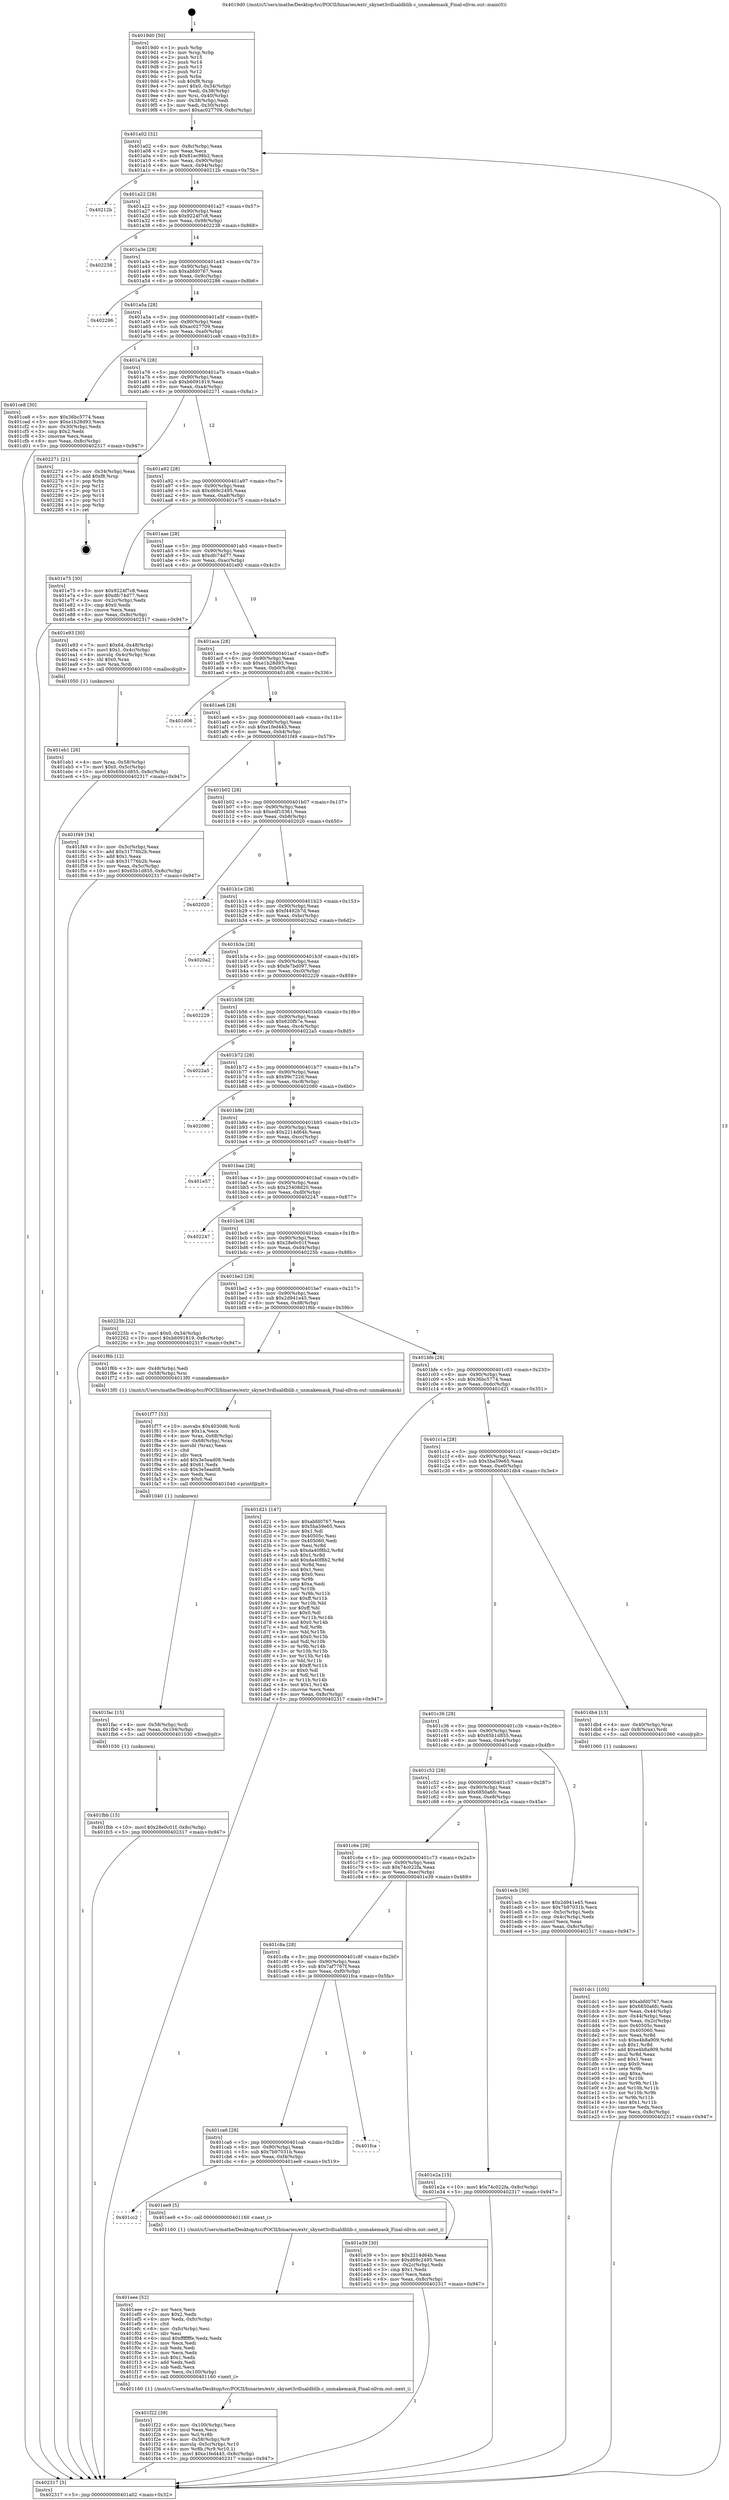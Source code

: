 digraph "0x4019d0" {
  label = "0x4019d0 (/mnt/c/Users/mathe/Desktop/tcc/POCII/binaries/extr_skynet3rdlualdblib.c_unmakemask_Final-ollvm.out::main(0))"
  labelloc = "t"
  node[shape=record]

  Entry [label="",width=0.3,height=0.3,shape=circle,fillcolor=black,style=filled]
  "0x401a02" [label="{
     0x401a02 [32]\l
     | [instrs]\l
     &nbsp;&nbsp;0x401a02 \<+6\>: mov -0x8c(%rbp),%eax\l
     &nbsp;&nbsp;0x401a08 \<+2\>: mov %eax,%ecx\l
     &nbsp;&nbsp;0x401a0a \<+6\>: sub $0x81ec98b2,%ecx\l
     &nbsp;&nbsp;0x401a10 \<+6\>: mov %eax,-0x90(%rbp)\l
     &nbsp;&nbsp;0x401a16 \<+6\>: mov %ecx,-0x94(%rbp)\l
     &nbsp;&nbsp;0x401a1c \<+6\>: je 000000000040212b \<main+0x75b\>\l
  }"]
  "0x40212b" [label="{
     0x40212b\l
  }", style=dashed]
  "0x401a22" [label="{
     0x401a22 [28]\l
     | [instrs]\l
     &nbsp;&nbsp;0x401a22 \<+5\>: jmp 0000000000401a27 \<main+0x57\>\l
     &nbsp;&nbsp;0x401a27 \<+6\>: mov -0x90(%rbp),%eax\l
     &nbsp;&nbsp;0x401a2d \<+5\>: sub $0x9224f7c8,%eax\l
     &nbsp;&nbsp;0x401a32 \<+6\>: mov %eax,-0x98(%rbp)\l
     &nbsp;&nbsp;0x401a38 \<+6\>: je 0000000000402238 \<main+0x868\>\l
  }"]
  Exit [label="",width=0.3,height=0.3,shape=circle,fillcolor=black,style=filled,peripheries=2]
  "0x402238" [label="{
     0x402238\l
  }", style=dashed]
  "0x401a3e" [label="{
     0x401a3e [28]\l
     | [instrs]\l
     &nbsp;&nbsp;0x401a3e \<+5\>: jmp 0000000000401a43 \<main+0x73\>\l
     &nbsp;&nbsp;0x401a43 \<+6\>: mov -0x90(%rbp),%eax\l
     &nbsp;&nbsp;0x401a49 \<+5\>: sub $0xabfd0767,%eax\l
     &nbsp;&nbsp;0x401a4e \<+6\>: mov %eax,-0x9c(%rbp)\l
     &nbsp;&nbsp;0x401a54 \<+6\>: je 0000000000402286 \<main+0x8b6\>\l
  }"]
  "0x401fbb" [label="{
     0x401fbb [15]\l
     | [instrs]\l
     &nbsp;&nbsp;0x401fbb \<+10\>: movl $0x28e0c01f,-0x8c(%rbp)\l
     &nbsp;&nbsp;0x401fc5 \<+5\>: jmp 0000000000402317 \<main+0x947\>\l
  }"]
  "0x402286" [label="{
     0x402286\l
  }", style=dashed]
  "0x401a5a" [label="{
     0x401a5a [28]\l
     | [instrs]\l
     &nbsp;&nbsp;0x401a5a \<+5\>: jmp 0000000000401a5f \<main+0x8f\>\l
     &nbsp;&nbsp;0x401a5f \<+6\>: mov -0x90(%rbp),%eax\l
     &nbsp;&nbsp;0x401a65 \<+5\>: sub $0xac027709,%eax\l
     &nbsp;&nbsp;0x401a6a \<+6\>: mov %eax,-0xa0(%rbp)\l
     &nbsp;&nbsp;0x401a70 \<+6\>: je 0000000000401ce8 \<main+0x318\>\l
  }"]
  "0x401fac" [label="{
     0x401fac [15]\l
     | [instrs]\l
     &nbsp;&nbsp;0x401fac \<+4\>: mov -0x58(%rbp),%rdi\l
     &nbsp;&nbsp;0x401fb0 \<+6\>: mov %eax,-0x104(%rbp)\l
     &nbsp;&nbsp;0x401fb6 \<+5\>: call 0000000000401030 \<free@plt\>\l
     | [calls]\l
     &nbsp;&nbsp;0x401030 \{1\} (unknown)\l
  }"]
  "0x401ce8" [label="{
     0x401ce8 [30]\l
     | [instrs]\l
     &nbsp;&nbsp;0x401ce8 \<+5\>: mov $0x36bc5774,%eax\l
     &nbsp;&nbsp;0x401ced \<+5\>: mov $0xe1b28d93,%ecx\l
     &nbsp;&nbsp;0x401cf2 \<+3\>: mov -0x30(%rbp),%edx\l
     &nbsp;&nbsp;0x401cf5 \<+3\>: cmp $0x2,%edx\l
     &nbsp;&nbsp;0x401cf8 \<+3\>: cmovne %ecx,%eax\l
     &nbsp;&nbsp;0x401cfb \<+6\>: mov %eax,-0x8c(%rbp)\l
     &nbsp;&nbsp;0x401d01 \<+5\>: jmp 0000000000402317 \<main+0x947\>\l
  }"]
  "0x401a76" [label="{
     0x401a76 [28]\l
     | [instrs]\l
     &nbsp;&nbsp;0x401a76 \<+5\>: jmp 0000000000401a7b \<main+0xab\>\l
     &nbsp;&nbsp;0x401a7b \<+6\>: mov -0x90(%rbp),%eax\l
     &nbsp;&nbsp;0x401a81 \<+5\>: sub $0xb6091819,%eax\l
     &nbsp;&nbsp;0x401a86 \<+6\>: mov %eax,-0xa4(%rbp)\l
     &nbsp;&nbsp;0x401a8c \<+6\>: je 0000000000402271 \<main+0x8a1\>\l
  }"]
  "0x402317" [label="{
     0x402317 [5]\l
     | [instrs]\l
     &nbsp;&nbsp;0x402317 \<+5\>: jmp 0000000000401a02 \<main+0x32\>\l
  }"]
  "0x4019d0" [label="{
     0x4019d0 [50]\l
     | [instrs]\l
     &nbsp;&nbsp;0x4019d0 \<+1\>: push %rbp\l
     &nbsp;&nbsp;0x4019d1 \<+3\>: mov %rsp,%rbp\l
     &nbsp;&nbsp;0x4019d4 \<+2\>: push %r15\l
     &nbsp;&nbsp;0x4019d6 \<+2\>: push %r14\l
     &nbsp;&nbsp;0x4019d8 \<+2\>: push %r13\l
     &nbsp;&nbsp;0x4019da \<+2\>: push %r12\l
     &nbsp;&nbsp;0x4019dc \<+1\>: push %rbx\l
     &nbsp;&nbsp;0x4019dd \<+7\>: sub $0xf8,%rsp\l
     &nbsp;&nbsp;0x4019e4 \<+7\>: movl $0x0,-0x34(%rbp)\l
     &nbsp;&nbsp;0x4019eb \<+3\>: mov %edi,-0x38(%rbp)\l
     &nbsp;&nbsp;0x4019ee \<+4\>: mov %rsi,-0x40(%rbp)\l
     &nbsp;&nbsp;0x4019f2 \<+3\>: mov -0x38(%rbp),%edi\l
     &nbsp;&nbsp;0x4019f5 \<+3\>: mov %edi,-0x30(%rbp)\l
     &nbsp;&nbsp;0x4019f8 \<+10\>: movl $0xac027709,-0x8c(%rbp)\l
  }"]
  "0x401f77" [label="{
     0x401f77 [53]\l
     | [instrs]\l
     &nbsp;&nbsp;0x401f77 \<+10\>: movabs $0x4030d6,%rdi\l
     &nbsp;&nbsp;0x401f81 \<+5\>: mov $0x1a,%ecx\l
     &nbsp;&nbsp;0x401f86 \<+4\>: mov %rax,-0x68(%rbp)\l
     &nbsp;&nbsp;0x401f8a \<+4\>: mov -0x68(%rbp),%rax\l
     &nbsp;&nbsp;0x401f8e \<+3\>: movsbl (%rax),%eax\l
     &nbsp;&nbsp;0x401f91 \<+1\>: cltd\l
     &nbsp;&nbsp;0x401f92 \<+2\>: idiv %ecx\l
     &nbsp;&nbsp;0x401f94 \<+6\>: add $0x3e5ead08,%edx\l
     &nbsp;&nbsp;0x401f9a \<+3\>: add $0x61,%edx\l
     &nbsp;&nbsp;0x401f9d \<+6\>: sub $0x3e5ead08,%edx\l
     &nbsp;&nbsp;0x401fa3 \<+2\>: mov %edx,%esi\l
     &nbsp;&nbsp;0x401fa5 \<+2\>: mov $0x0,%al\l
     &nbsp;&nbsp;0x401fa7 \<+5\>: call 0000000000401040 \<printf@plt\>\l
     | [calls]\l
     &nbsp;&nbsp;0x401040 \{1\} (unknown)\l
  }"]
  "0x402271" [label="{
     0x402271 [21]\l
     | [instrs]\l
     &nbsp;&nbsp;0x402271 \<+3\>: mov -0x34(%rbp),%eax\l
     &nbsp;&nbsp;0x402274 \<+7\>: add $0xf8,%rsp\l
     &nbsp;&nbsp;0x40227b \<+1\>: pop %rbx\l
     &nbsp;&nbsp;0x40227c \<+2\>: pop %r12\l
     &nbsp;&nbsp;0x40227e \<+2\>: pop %r13\l
     &nbsp;&nbsp;0x402280 \<+2\>: pop %r14\l
     &nbsp;&nbsp;0x402282 \<+2\>: pop %r15\l
     &nbsp;&nbsp;0x402284 \<+1\>: pop %rbp\l
     &nbsp;&nbsp;0x402285 \<+1\>: ret\l
  }"]
  "0x401a92" [label="{
     0x401a92 [28]\l
     | [instrs]\l
     &nbsp;&nbsp;0x401a92 \<+5\>: jmp 0000000000401a97 \<main+0xc7\>\l
     &nbsp;&nbsp;0x401a97 \<+6\>: mov -0x90(%rbp),%eax\l
     &nbsp;&nbsp;0x401a9d \<+5\>: sub $0xd69c2495,%eax\l
     &nbsp;&nbsp;0x401aa2 \<+6\>: mov %eax,-0xa8(%rbp)\l
     &nbsp;&nbsp;0x401aa8 \<+6\>: je 0000000000401e75 \<main+0x4a5\>\l
  }"]
  "0x401f22" [label="{
     0x401f22 [39]\l
     | [instrs]\l
     &nbsp;&nbsp;0x401f22 \<+6\>: mov -0x100(%rbp),%ecx\l
     &nbsp;&nbsp;0x401f28 \<+3\>: imul %eax,%ecx\l
     &nbsp;&nbsp;0x401f2b \<+3\>: mov %cl,%r8b\l
     &nbsp;&nbsp;0x401f2e \<+4\>: mov -0x58(%rbp),%r9\l
     &nbsp;&nbsp;0x401f32 \<+4\>: movslq -0x5c(%rbp),%r10\l
     &nbsp;&nbsp;0x401f36 \<+4\>: mov %r8b,(%r9,%r10,1)\l
     &nbsp;&nbsp;0x401f3a \<+10\>: movl $0xe1fed445,-0x8c(%rbp)\l
     &nbsp;&nbsp;0x401f44 \<+5\>: jmp 0000000000402317 \<main+0x947\>\l
  }"]
  "0x401e75" [label="{
     0x401e75 [30]\l
     | [instrs]\l
     &nbsp;&nbsp;0x401e75 \<+5\>: mov $0x9224f7c8,%eax\l
     &nbsp;&nbsp;0x401e7a \<+5\>: mov $0xdfc74d77,%ecx\l
     &nbsp;&nbsp;0x401e7f \<+3\>: mov -0x2c(%rbp),%edx\l
     &nbsp;&nbsp;0x401e82 \<+3\>: cmp $0x0,%edx\l
     &nbsp;&nbsp;0x401e85 \<+3\>: cmove %ecx,%eax\l
     &nbsp;&nbsp;0x401e88 \<+6\>: mov %eax,-0x8c(%rbp)\l
     &nbsp;&nbsp;0x401e8e \<+5\>: jmp 0000000000402317 \<main+0x947\>\l
  }"]
  "0x401aae" [label="{
     0x401aae [28]\l
     | [instrs]\l
     &nbsp;&nbsp;0x401aae \<+5\>: jmp 0000000000401ab3 \<main+0xe3\>\l
     &nbsp;&nbsp;0x401ab3 \<+6\>: mov -0x90(%rbp),%eax\l
     &nbsp;&nbsp;0x401ab9 \<+5\>: sub $0xdfc74d77,%eax\l
     &nbsp;&nbsp;0x401abe \<+6\>: mov %eax,-0xac(%rbp)\l
     &nbsp;&nbsp;0x401ac4 \<+6\>: je 0000000000401e93 \<main+0x4c3\>\l
  }"]
  "0x401eee" [label="{
     0x401eee [52]\l
     | [instrs]\l
     &nbsp;&nbsp;0x401eee \<+2\>: xor %ecx,%ecx\l
     &nbsp;&nbsp;0x401ef0 \<+5\>: mov $0x2,%edx\l
     &nbsp;&nbsp;0x401ef5 \<+6\>: mov %edx,-0xfc(%rbp)\l
     &nbsp;&nbsp;0x401efb \<+1\>: cltd\l
     &nbsp;&nbsp;0x401efc \<+6\>: mov -0xfc(%rbp),%esi\l
     &nbsp;&nbsp;0x401f02 \<+2\>: idiv %esi\l
     &nbsp;&nbsp;0x401f04 \<+6\>: imul $0xfffffffe,%edx,%edx\l
     &nbsp;&nbsp;0x401f0a \<+2\>: mov %ecx,%edi\l
     &nbsp;&nbsp;0x401f0c \<+2\>: sub %edx,%edi\l
     &nbsp;&nbsp;0x401f0e \<+2\>: mov %ecx,%edx\l
     &nbsp;&nbsp;0x401f10 \<+3\>: sub $0x1,%edx\l
     &nbsp;&nbsp;0x401f13 \<+2\>: add %edx,%edi\l
     &nbsp;&nbsp;0x401f15 \<+2\>: sub %edi,%ecx\l
     &nbsp;&nbsp;0x401f17 \<+6\>: mov %ecx,-0x100(%rbp)\l
     &nbsp;&nbsp;0x401f1d \<+5\>: call 0000000000401160 \<next_i\>\l
     | [calls]\l
     &nbsp;&nbsp;0x401160 \{1\} (/mnt/c/Users/mathe/Desktop/tcc/POCII/binaries/extr_skynet3rdlualdblib.c_unmakemask_Final-ollvm.out::next_i)\l
  }"]
  "0x401e93" [label="{
     0x401e93 [30]\l
     | [instrs]\l
     &nbsp;&nbsp;0x401e93 \<+7\>: movl $0x64,-0x48(%rbp)\l
     &nbsp;&nbsp;0x401e9a \<+7\>: movl $0x1,-0x4c(%rbp)\l
     &nbsp;&nbsp;0x401ea1 \<+4\>: movslq -0x4c(%rbp),%rax\l
     &nbsp;&nbsp;0x401ea5 \<+4\>: shl $0x0,%rax\l
     &nbsp;&nbsp;0x401ea9 \<+3\>: mov %rax,%rdi\l
     &nbsp;&nbsp;0x401eac \<+5\>: call 0000000000401050 \<malloc@plt\>\l
     | [calls]\l
     &nbsp;&nbsp;0x401050 \{1\} (unknown)\l
  }"]
  "0x401aca" [label="{
     0x401aca [28]\l
     | [instrs]\l
     &nbsp;&nbsp;0x401aca \<+5\>: jmp 0000000000401acf \<main+0xff\>\l
     &nbsp;&nbsp;0x401acf \<+6\>: mov -0x90(%rbp),%eax\l
     &nbsp;&nbsp;0x401ad5 \<+5\>: sub $0xe1b28d93,%eax\l
     &nbsp;&nbsp;0x401ada \<+6\>: mov %eax,-0xb0(%rbp)\l
     &nbsp;&nbsp;0x401ae0 \<+6\>: je 0000000000401d06 \<main+0x336\>\l
  }"]
  "0x401cc2" [label="{
     0x401cc2\l
  }", style=dashed]
  "0x401d06" [label="{
     0x401d06\l
  }", style=dashed]
  "0x401ae6" [label="{
     0x401ae6 [28]\l
     | [instrs]\l
     &nbsp;&nbsp;0x401ae6 \<+5\>: jmp 0000000000401aeb \<main+0x11b\>\l
     &nbsp;&nbsp;0x401aeb \<+6\>: mov -0x90(%rbp),%eax\l
     &nbsp;&nbsp;0x401af1 \<+5\>: sub $0xe1fed445,%eax\l
     &nbsp;&nbsp;0x401af6 \<+6\>: mov %eax,-0xb4(%rbp)\l
     &nbsp;&nbsp;0x401afc \<+6\>: je 0000000000401f49 \<main+0x579\>\l
  }"]
  "0x401ee9" [label="{
     0x401ee9 [5]\l
     | [instrs]\l
     &nbsp;&nbsp;0x401ee9 \<+5\>: call 0000000000401160 \<next_i\>\l
     | [calls]\l
     &nbsp;&nbsp;0x401160 \{1\} (/mnt/c/Users/mathe/Desktop/tcc/POCII/binaries/extr_skynet3rdlualdblib.c_unmakemask_Final-ollvm.out::next_i)\l
  }"]
  "0x401f49" [label="{
     0x401f49 [34]\l
     | [instrs]\l
     &nbsp;&nbsp;0x401f49 \<+3\>: mov -0x5c(%rbp),%eax\l
     &nbsp;&nbsp;0x401f4c \<+5\>: add $0x31776b2b,%eax\l
     &nbsp;&nbsp;0x401f51 \<+3\>: add $0x1,%eax\l
     &nbsp;&nbsp;0x401f54 \<+5\>: sub $0x31776b2b,%eax\l
     &nbsp;&nbsp;0x401f59 \<+3\>: mov %eax,-0x5c(%rbp)\l
     &nbsp;&nbsp;0x401f5c \<+10\>: movl $0x65b1d855,-0x8c(%rbp)\l
     &nbsp;&nbsp;0x401f66 \<+5\>: jmp 0000000000402317 \<main+0x947\>\l
  }"]
  "0x401b02" [label="{
     0x401b02 [28]\l
     | [instrs]\l
     &nbsp;&nbsp;0x401b02 \<+5\>: jmp 0000000000401b07 \<main+0x137\>\l
     &nbsp;&nbsp;0x401b07 \<+6\>: mov -0x90(%rbp),%eax\l
     &nbsp;&nbsp;0x401b0d \<+5\>: sub $0xedf10361,%eax\l
     &nbsp;&nbsp;0x401b12 \<+6\>: mov %eax,-0xb8(%rbp)\l
     &nbsp;&nbsp;0x401b18 \<+6\>: je 0000000000402020 \<main+0x650\>\l
  }"]
  "0x401ca6" [label="{
     0x401ca6 [28]\l
     | [instrs]\l
     &nbsp;&nbsp;0x401ca6 \<+5\>: jmp 0000000000401cab \<main+0x2db\>\l
     &nbsp;&nbsp;0x401cab \<+6\>: mov -0x90(%rbp),%eax\l
     &nbsp;&nbsp;0x401cb1 \<+5\>: sub $0x7b97031b,%eax\l
     &nbsp;&nbsp;0x401cb6 \<+6\>: mov %eax,-0xf4(%rbp)\l
     &nbsp;&nbsp;0x401cbc \<+6\>: je 0000000000401ee9 \<main+0x519\>\l
  }"]
  "0x402020" [label="{
     0x402020\l
  }", style=dashed]
  "0x401b1e" [label="{
     0x401b1e [28]\l
     | [instrs]\l
     &nbsp;&nbsp;0x401b1e \<+5\>: jmp 0000000000401b23 \<main+0x153\>\l
     &nbsp;&nbsp;0x401b23 \<+6\>: mov -0x90(%rbp),%eax\l
     &nbsp;&nbsp;0x401b29 \<+5\>: sub $0xf4492b7d,%eax\l
     &nbsp;&nbsp;0x401b2e \<+6\>: mov %eax,-0xbc(%rbp)\l
     &nbsp;&nbsp;0x401b34 \<+6\>: je 00000000004020a2 \<main+0x6d2\>\l
  }"]
  "0x401fca" [label="{
     0x401fca\l
  }", style=dashed]
  "0x4020a2" [label="{
     0x4020a2\l
  }", style=dashed]
  "0x401b3a" [label="{
     0x401b3a [28]\l
     | [instrs]\l
     &nbsp;&nbsp;0x401b3a \<+5\>: jmp 0000000000401b3f \<main+0x16f\>\l
     &nbsp;&nbsp;0x401b3f \<+6\>: mov -0x90(%rbp),%eax\l
     &nbsp;&nbsp;0x401b45 \<+5\>: sub $0xfe7bd097,%eax\l
     &nbsp;&nbsp;0x401b4a \<+6\>: mov %eax,-0xc0(%rbp)\l
     &nbsp;&nbsp;0x401b50 \<+6\>: je 0000000000402229 \<main+0x859\>\l
  }"]
  "0x401eb1" [label="{
     0x401eb1 [26]\l
     | [instrs]\l
     &nbsp;&nbsp;0x401eb1 \<+4\>: mov %rax,-0x58(%rbp)\l
     &nbsp;&nbsp;0x401eb5 \<+7\>: movl $0x0,-0x5c(%rbp)\l
     &nbsp;&nbsp;0x401ebc \<+10\>: movl $0x65b1d855,-0x8c(%rbp)\l
     &nbsp;&nbsp;0x401ec6 \<+5\>: jmp 0000000000402317 \<main+0x947\>\l
  }"]
  "0x402229" [label="{
     0x402229\l
  }", style=dashed]
  "0x401b56" [label="{
     0x401b56 [28]\l
     | [instrs]\l
     &nbsp;&nbsp;0x401b56 \<+5\>: jmp 0000000000401b5b \<main+0x18b\>\l
     &nbsp;&nbsp;0x401b5b \<+6\>: mov -0x90(%rbp),%eax\l
     &nbsp;&nbsp;0x401b61 \<+5\>: sub $0x620fb7e,%eax\l
     &nbsp;&nbsp;0x401b66 \<+6\>: mov %eax,-0xc4(%rbp)\l
     &nbsp;&nbsp;0x401b6c \<+6\>: je 00000000004022a5 \<main+0x8d5\>\l
  }"]
  "0x401c8a" [label="{
     0x401c8a [28]\l
     | [instrs]\l
     &nbsp;&nbsp;0x401c8a \<+5\>: jmp 0000000000401c8f \<main+0x2bf\>\l
     &nbsp;&nbsp;0x401c8f \<+6\>: mov -0x90(%rbp),%eax\l
     &nbsp;&nbsp;0x401c95 \<+5\>: sub $0x7af7767f,%eax\l
     &nbsp;&nbsp;0x401c9a \<+6\>: mov %eax,-0xf0(%rbp)\l
     &nbsp;&nbsp;0x401ca0 \<+6\>: je 0000000000401fca \<main+0x5fa\>\l
  }"]
  "0x4022a5" [label="{
     0x4022a5\l
  }", style=dashed]
  "0x401b72" [label="{
     0x401b72 [28]\l
     | [instrs]\l
     &nbsp;&nbsp;0x401b72 \<+5\>: jmp 0000000000401b77 \<main+0x1a7\>\l
     &nbsp;&nbsp;0x401b77 \<+6\>: mov -0x90(%rbp),%eax\l
     &nbsp;&nbsp;0x401b7d \<+5\>: sub $0x99c722d,%eax\l
     &nbsp;&nbsp;0x401b82 \<+6\>: mov %eax,-0xc8(%rbp)\l
     &nbsp;&nbsp;0x401b88 \<+6\>: je 0000000000402080 \<main+0x6b0\>\l
  }"]
  "0x401e39" [label="{
     0x401e39 [30]\l
     | [instrs]\l
     &nbsp;&nbsp;0x401e39 \<+5\>: mov $0x2214d64b,%eax\l
     &nbsp;&nbsp;0x401e3e \<+5\>: mov $0xd69c2495,%ecx\l
     &nbsp;&nbsp;0x401e43 \<+3\>: mov -0x2c(%rbp),%edx\l
     &nbsp;&nbsp;0x401e46 \<+3\>: cmp $0x1,%edx\l
     &nbsp;&nbsp;0x401e49 \<+3\>: cmovl %ecx,%eax\l
     &nbsp;&nbsp;0x401e4c \<+6\>: mov %eax,-0x8c(%rbp)\l
     &nbsp;&nbsp;0x401e52 \<+5\>: jmp 0000000000402317 \<main+0x947\>\l
  }"]
  "0x402080" [label="{
     0x402080\l
  }", style=dashed]
  "0x401b8e" [label="{
     0x401b8e [28]\l
     | [instrs]\l
     &nbsp;&nbsp;0x401b8e \<+5\>: jmp 0000000000401b93 \<main+0x1c3\>\l
     &nbsp;&nbsp;0x401b93 \<+6\>: mov -0x90(%rbp),%eax\l
     &nbsp;&nbsp;0x401b99 \<+5\>: sub $0x2214d64b,%eax\l
     &nbsp;&nbsp;0x401b9e \<+6\>: mov %eax,-0xcc(%rbp)\l
     &nbsp;&nbsp;0x401ba4 \<+6\>: je 0000000000401e57 \<main+0x487\>\l
  }"]
  "0x401c6e" [label="{
     0x401c6e [28]\l
     | [instrs]\l
     &nbsp;&nbsp;0x401c6e \<+5\>: jmp 0000000000401c73 \<main+0x2a3\>\l
     &nbsp;&nbsp;0x401c73 \<+6\>: mov -0x90(%rbp),%eax\l
     &nbsp;&nbsp;0x401c79 \<+5\>: sub $0x74c022fa,%eax\l
     &nbsp;&nbsp;0x401c7e \<+6\>: mov %eax,-0xec(%rbp)\l
     &nbsp;&nbsp;0x401c84 \<+6\>: je 0000000000401e39 \<main+0x469\>\l
  }"]
  "0x401e57" [label="{
     0x401e57\l
  }", style=dashed]
  "0x401baa" [label="{
     0x401baa [28]\l
     | [instrs]\l
     &nbsp;&nbsp;0x401baa \<+5\>: jmp 0000000000401baf \<main+0x1df\>\l
     &nbsp;&nbsp;0x401baf \<+6\>: mov -0x90(%rbp),%eax\l
     &nbsp;&nbsp;0x401bb5 \<+5\>: sub $0x25408d20,%eax\l
     &nbsp;&nbsp;0x401bba \<+6\>: mov %eax,-0xd0(%rbp)\l
     &nbsp;&nbsp;0x401bc0 \<+6\>: je 0000000000402247 \<main+0x877\>\l
  }"]
  "0x401e2a" [label="{
     0x401e2a [15]\l
     | [instrs]\l
     &nbsp;&nbsp;0x401e2a \<+10\>: movl $0x74c022fa,-0x8c(%rbp)\l
     &nbsp;&nbsp;0x401e34 \<+5\>: jmp 0000000000402317 \<main+0x947\>\l
  }"]
  "0x402247" [label="{
     0x402247\l
  }", style=dashed]
  "0x401bc6" [label="{
     0x401bc6 [28]\l
     | [instrs]\l
     &nbsp;&nbsp;0x401bc6 \<+5\>: jmp 0000000000401bcb \<main+0x1fb\>\l
     &nbsp;&nbsp;0x401bcb \<+6\>: mov -0x90(%rbp),%eax\l
     &nbsp;&nbsp;0x401bd1 \<+5\>: sub $0x28e0c01f,%eax\l
     &nbsp;&nbsp;0x401bd6 \<+6\>: mov %eax,-0xd4(%rbp)\l
     &nbsp;&nbsp;0x401bdc \<+6\>: je 000000000040225b \<main+0x88b\>\l
  }"]
  "0x401c52" [label="{
     0x401c52 [28]\l
     | [instrs]\l
     &nbsp;&nbsp;0x401c52 \<+5\>: jmp 0000000000401c57 \<main+0x287\>\l
     &nbsp;&nbsp;0x401c57 \<+6\>: mov -0x90(%rbp),%eax\l
     &nbsp;&nbsp;0x401c5d \<+5\>: sub $0x6850a6fc,%eax\l
     &nbsp;&nbsp;0x401c62 \<+6\>: mov %eax,-0xe8(%rbp)\l
     &nbsp;&nbsp;0x401c68 \<+6\>: je 0000000000401e2a \<main+0x45a\>\l
  }"]
  "0x40225b" [label="{
     0x40225b [22]\l
     | [instrs]\l
     &nbsp;&nbsp;0x40225b \<+7\>: movl $0x0,-0x34(%rbp)\l
     &nbsp;&nbsp;0x402262 \<+10\>: movl $0xb6091819,-0x8c(%rbp)\l
     &nbsp;&nbsp;0x40226c \<+5\>: jmp 0000000000402317 \<main+0x947\>\l
  }"]
  "0x401be2" [label="{
     0x401be2 [28]\l
     | [instrs]\l
     &nbsp;&nbsp;0x401be2 \<+5\>: jmp 0000000000401be7 \<main+0x217\>\l
     &nbsp;&nbsp;0x401be7 \<+6\>: mov -0x90(%rbp),%eax\l
     &nbsp;&nbsp;0x401bed \<+5\>: sub $0x2d941e45,%eax\l
     &nbsp;&nbsp;0x401bf2 \<+6\>: mov %eax,-0xd8(%rbp)\l
     &nbsp;&nbsp;0x401bf8 \<+6\>: je 0000000000401f6b \<main+0x59b\>\l
  }"]
  "0x401ecb" [label="{
     0x401ecb [30]\l
     | [instrs]\l
     &nbsp;&nbsp;0x401ecb \<+5\>: mov $0x2d941e45,%eax\l
     &nbsp;&nbsp;0x401ed0 \<+5\>: mov $0x7b97031b,%ecx\l
     &nbsp;&nbsp;0x401ed5 \<+3\>: mov -0x5c(%rbp),%edx\l
     &nbsp;&nbsp;0x401ed8 \<+3\>: cmp -0x4c(%rbp),%edx\l
     &nbsp;&nbsp;0x401edb \<+3\>: cmovl %ecx,%eax\l
     &nbsp;&nbsp;0x401ede \<+6\>: mov %eax,-0x8c(%rbp)\l
     &nbsp;&nbsp;0x401ee4 \<+5\>: jmp 0000000000402317 \<main+0x947\>\l
  }"]
  "0x401f6b" [label="{
     0x401f6b [12]\l
     | [instrs]\l
     &nbsp;&nbsp;0x401f6b \<+3\>: mov -0x48(%rbp),%edi\l
     &nbsp;&nbsp;0x401f6e \<+4\>: mov -0x58(%rbp),%rsi\l
     &nbsp;&nbsp;0x401f72 \<+5\>: call 00000000004013f0 \<unmakemask\>\l
     | [calls]\l
     &nbsp;&nbsp;0x4013f0 \{1\} (/mnt/c/Users/mathe/Desktop/tcc/POCII/binaries/extr_skynet3rdlualdblib.c_unmakemask_Final-ollvm.out::unmakemask)\l
  }"]
  "0x401bfe" [label="{
     0x401bfe [28]\l
     | [instrs]\l
     &nbsp;&nbsp;0x401bfe \<+5\>: jmp 0000000000401c03 \<main+0x233\>\l
     &nbsp;&nbsp;0x401c03 \<+6\>: mov -0x90(%rbp),%eax\l
     &nbsp;&nbsp;0x401c09 \<+5\>: sub $0x36bc5774,%eax\l
     &nbsp;&nbsp;0x401c0e \<+6\>: mov %eax,-0xdc(%rbp)\l
     &nbsp;&nbsp;0x401c14 \<+6\>: je 0000000000401d21 \<main+0x351\>\l
  }"]
  "0x401dc1" [label="{
     0x401dc1 [105]\l
     | [instrs]\l
     &nbsp;&nbsp;0x401dc1 \<+5\>: mov $0xabfd0767,%ecx\l
     &nbsp;&nbsp;0x401dc6 \<+5\>: mov $0x6850a6fc,%edx\l
     &nbsp;&nbsp;0x401dcb \<+3\>: mov %eax,-0x44(%rbp)\l
     &nbsp;&nbsp;0x401dce \<+3\>: mov -0x44(%rbp),%eax\l
     &nbsp;&nbsp;0x401dd1 \<+3\>: mov %eax,-0x2c(%rbp)\l
     &nbsp;&nbsp;0x401dd4 \<+7\>: mov 0x40505c,%eax\l
     &nbsp;&nbsp;0x401ddb \<+7\>: mov 0x405060,%esi\l
     &nbsp;&nbsp;0x401de2 \<+3\>: mov %eax,%r8d\l
     &nbsp;&nbsp;0x401de5 \<+7\>: sub $0xe4b8a909,%r8d\l
     &nbsp;&nbsp;0x401dec \<+4\>: sub $0x1,%r8d\l
     &nbsp;&nbsp;0x401df0 \<+7\>: add $0xe4b8a909,%r8d\l
     &nbsp;&nbsp;0x401df7 \<+4\>: imul %r8d,%eax\l
     &nbsp;&nbsp;0x401dfb \<+3\>: and $0x1,%eax\l
     &nbsp;&nbsp;0x401dfe \<+3\>: cmp $0x0,%eax\l
     &nbsp;&nbsp;0x401e01 \<+4\>: sete %r9b\l
     &nbsp;&nbsp;0x401e05 \<+3\>: cmp $0xa,%esi\l
     &nbsp;&nbsp;0x401e08 \<+4\>: setl %r10b\l
     &nbsp;&nbsp;0x401e0c \<+3\>: mov %r9b,%r11b\l
     &nbsp;&nbsp;0x401e0f \<+3\>: and %r10b,%r11b\l
     &nbsp;&nbsp;0x401e12 \<+3\>: xor %r10b,%r9b\l
     &nbsp;&nbsp;0x401e15 \<+3\>: or %r9b,%r11b\l
     &nbsp;&nbsp;0x401e18 \<+4\>: test $0x1,%r11b\l
     &nbsp;&nbsp;0x401e1c \<+3\>: cmovne %edx,%ecx\l
     &nbsp;&nbsp;0x401e1f \<+6\>: mov %ecx,-0x8c(%rbp)\l
     &nbsp;&nbsp;0x401e25 \<+5\>: jmp 0000000000402317 \<main+0x947\>\l
  }"]
  "0x401d21" [label="{
     0x401d21 [147]\l
     | [instrs]\l
     &nbsp;&nbsp;0x401d21 \<+5\>: mov $0xabfd0767,%eax\l
     &nbsp;&nbsp;0x401d26 \<+5\>: mov $0x5ba59e65,%ecx\l
     &nbsp;&nbsp;0x401d2b \<+2\>: mov $0x1,%dl\l
     &nbsp;&nbsp;0x401d2d \<+7\>: mov 0x40505c,%esi\l
     &nbsp;&nbsp;0x401d34 \<+7\>: mov 0x405060,%edi\l
     &nbsp;&nbsp;0x401d3b \<+3\>: mov %esi,%r8d\l
     &nbsp;&nbsp;0x401d3e \<+7\>: sub $0xda40f8b2,%r8d\l
     &nbsp;&nbsp;0x401d45 \<+4\>: sub $0x1,%r8d\l
     &nbsp;&nbsp;0x401d49 \<+7\>: add $0xda40f8b2,%r8d\l
     &nbsp;&nbsp;0x401d50 \<+4\>: imul %r8d,%esi\l
     &nbsp;&nbsp;0x401d54 \<+3\>: and $0x1,%esi\l
     &nbsp;&nbsp;0x401d57 \<+3\>: cmp $0x0,%esi\l
     &nbsp;&nbsp;0x401d5a \<+4\>: sete %r9b\l
     &nbsp;&nbsp;0x401d5e \<+3\>: cmp $0xa,%edi\l
     &nbsp;&nbsp;0x401d61 \<+4\>: setl %r10b\l
     &nbsp;&nbsp;0x401d65 \<+3\>: mov %r9b,%r11b\l
     &nbsp;&nbsp;0x401d68 \<+4\>: xor $0xff,%r11b\l
     &nbsp;&nbsp;0x401d6c \<+3\>: mov %r10b,%bl\l
     &nbsp;&nbsp;0x401d6f \<+3\>: xor $0xff,%bl\l
     &nbsp;&nbsp;0x401d72 \<+3\>: xor $0x0,%dl\l
     &nbsp;&nbsp;0x401d75 \<+3\>: mov %r11b,%r14b\l
     &nbsp;&nbsp;0x401d78 \<+4\>: and $0x0,%r14b\l
     &nbsp;&nbsp;0x401d7c \<+3\>: and %dl,%r9b\l
     &nbsp;&nbsp;0x401d7f \<+3\>: mov %bl,%r15b\l
     &nbsp;&nbsp;0x401d82 \<+4\>: and $0x0,%r15b\l
     &nbsp;&nbsp;0x401d86 \<+3\>: and %dl,%r10b\l
     &nbsp;&nbsp;0x401d89 \<+3\>: or %r9b,%r14b\l
     &nbsp;&nbsp;0x401d8c \<+3\>: or %r10b,%r15b\l
     &nbsp;&nbsp;0x401d8f \<+3\>: xor %r15b,%r14b\l
     &nbsp;&nbsp;0x401d92 \<+3\>: or %bl,%r11b\l
     &nbsp;&nbsp;0x401d95 \<+4\>: xor $0xff,%r11b\l
     &nbsp;&nbsp;0x401d99 \<+3\>: or $0x0,%dl\l
     &nbsp;&nbsp;0x401d9c \<+3\>: and %dl,%r11b\l
     &nbsp;&nbsp;0x401d9f \<+3\>: or %r11b,%r14b\l
     &nbsp;&nbsp;0x401da2 \<+4\>: test $0x1,%r14b\l
     &nbsp;&nbsp;0x401da6 \<+3\>: cmovne %ecx,%eax\l
     &nbsp;&nbsp;0x401da9 \<+6\>: mov %eax,-0x8c(%rbp)\l
     &nbsp;&nbsp;0x401daf \<+5\>: jmp 0000000000402317 \<main+0x947\>\l
  }"]
  "0x401c1a" [label="{
     0x401c1a [28]\l
     | [instrs]\l
     &nbsp;&nbsp;0x401c1a \<+5\>: jmp 0000000000401c1f \<main+0x24f\>\l
     &nbsp;&nbsp;0x401c1f \<+6\>: mov -0x90(%rbp),%eax\l
     &nbsp;&nbsp;0x401c25 \<+5\>: sub $0x5ba59e65,%eax\l
     &nbsp;&nbsp;0x401c2a \<+6\>: mov %eax,-0xe0(%rbp)\l
     &nbsp;&nbsp;0x401c30 \<+6\>: je 0000000000401db4 \<main+0x3e4\>\l
  }"]
  "0x401c36" [label="{
     0x401c36 [28]\l
     | [instrs]\l
     &nbsp;&nbsp;0x401c36 \<+5\>: jmp 0000000000401c3b \<main+0x26b\>\l
     &nbsp;&nbsp;0x401c3b \<+6\>: mov -0x90(%rbp),%eax\l
     &nbsp;&nbsp;0x401c41 \<+5\>: sub $0x65b1d855,%eax\l
     &nbsp;&nbsp;0x401c46 \<+6\>: mov %eax,-0xe4(%rbp)\l
     &nbsp;&nbsp;0x401c4c \<+6\>: je 0000000000401ecb \<main+0x4fb\>\l
  }"]
  "0x401db4" [label="{
     0x401db4 [13]\l
     | [instrs]\l
     &nbsp;&nbsp;0x401db4 \<+4\>: mov -0x40(%rbp),%rax\l
     &nbsp;&nbsp;0x401db8 \<+4\>: mov 0x8(%rax),%rdi\l
     &nbsp;&nbsp;0x401dbc \<+5\>: call 0000000000401060 \<atoi@plt\>\l
     | [calls]\l
     &nbsp;&nbsp;0x401060 \{1\} (unknown)\l
  }"]
  Entry -> "0x4019d0" [label=" 1"]
  "0x401a02" -> "0x40212b" [label=" 0"]
  "0x401a02" -> "0x401a22" [label=" 14"]
  "0x402271" -> Exit [label=" 1"]
  "0x401a22" -> "0x402238" [label=" 0"]
  "0x401a22" -> "0x401a3e" [label=" 14"]
  "0x40225b" -> "0x402317" [label=" 1"]
  "0x401a3e" -> "0x402286" [label=" 0"]
  "0x401a3e" -> "0x401a5a" [label=" 14"]
  "0x401fbb" -> "0x402317" [label=" 1"]
  "0x401a5a" -> "0x401ce8" [label=" 1"]
  "0x401a5a" -> "0x401a76" [label=" 13"]
  "0x401ce8" -> "0x402317" [label=" 1"]
  "0x4019d0" -> "0x401a02" [label=" 1"]
  "0x402317" -> "0x401a02" [label=" 13"]
  "0x401fac" -> "0x401fbb" [label=" 1"]
  "0x401a76" -> "0x402271" [label=" 1"]
  "0x401a76" -> "0x401a92" [label=" 12"]
  "0x401f77" -> "0x401fac" [label=" 1"]
  "0x401a92" -> "0x401e75" [label=" 1"]
  "0x401a92" -> "0x401aae" [label=" 11"]
  "0x401f6b" -> "0x401f77" [label=" 1"]
  "0x401aae" -> "0x401e93" [label=" 1"]
  "0x401aae" -> "0x401aca" [label=" 10"]
  "0x401f49" -> "0x402317" [label=" 1"]
  "0x401aca" -> "0x401d06" [label=" 0"]
  "0x401aca" -> "0x401ae6" [label=" 10"]
  "0x401f22" -> "0x402317" [label=" 1"]
  "0x401ae6" -> "0x401f49" [label=" 1"]
  "0x401ae6" -> "0x401b02" [label=" 9"]
  "0x401eee" -> "0x401f22" [label=" 1"]
  "0x401b02" -> "0x402020" [label=" 0"]
  "0x401b02" -> "0x401b1e" [label=" 9"]
  "0x401ca6" -> "0x401cc2" [label=" 0"]
  "0x401b1e" -> "0x4020a2" [label=" 0"]
  "0x401b1e" -> "0x401b3a" [label=" 9"]
  "0x401ca6" -> "0x401ee9" [label=" 1"]
  "0x401b3a" -> "0x402229" [label=" 0"]
  "0x401b3a" -> "0x401b56" [label=" 9"]
  "0x401c8a" -> "0x401ca6" [label=" 1"]
  "0x401b56" -> "0x4022a5" [label=" 0"]
  "0x401b56" -> "0x401b72" [label=" 9"]
  "0x401c8a" -> "0x401fca" [label=" 0"]
  "0x401b72" -> "0x402080" [label=" 0"]
  "0x401b72" -> "0x401b8e" [label=" 9"]
  "0x401ee9" -> "0x401eee" [label=" 1"]
  "0x401b8e" -> "0x401e57" [label=" 0"]
  "0x401b8e" -> "0x401baa" [label=" 9"]
  "0x401eb1" -> "0x402317" [label=" 1"]
  "0x401baa" -> "0x402247" [label=" 0"]
  "0x401baa" -> "0x401bc6" [label=" 9"]
  "0x401e93" -> "0x401eb1" [label=" 1"]
  "0x401bc6" -> "0x40225b" [label=" 1"]
  "0x401bc6" -> "0x401be2" [label=" 8"]
  "0x401e39" -> "0x402317" [label=" 1"]
  "0x401be2" -> "0x401f6b" [label=" 1"]
  "0x401be2" -> "0x401bfe" [label=" 7"]
  "0x401c6e" -> "0x401c8a" [label=" 1"]
  "0x401bfe" -> "0x401d21" [label=" 1"]
  "0x401bfe" -> "0x401c1a" [label=" 6"]
  "0x401d21" -> "0x402317" [label=" 1"]
  "0x401ecb" -> "0x402317" [label=" 2"]
  "0x401c1a" -> "0x401db4" [label=" 1"]
  "0x401c1a" -> "0x401c36" [label=" 5"]
  "0x401db4" -> "0x401dc1" [label=" 1"]
  "0x401dc1" -> "0x402317" [label=" 1"]
  "0x401c6e" -> "0x401e39" [label=" 1"]
  "0x401c36" -> "0x401ecb" [label=" 2"]
  "0x401c36" -> "0x401c52" [label=" 3"]
  "0x401e75" -> "0x402317" [label=" 1"]
  "0x401c52" -> "0x401e2a" [label=" 1"]
  "0x401c52" -> "0x401c6e" [label=" 2"]
  "0x401e2a" -> "0x402317" [label=" 1"]
}
